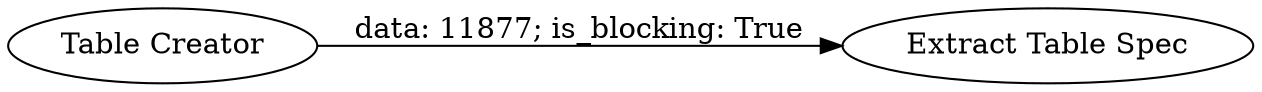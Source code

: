 digraph {
	"7660633110649892001_2" [label="Extract Table Spec"]
	"7660633110649892001_1" [label="Table Creator"]
	"7660633110649892001_1" -> "7660633110649892001_2" [label="data: 11877; is_blocking: True"]
	rankdir=LR
}
